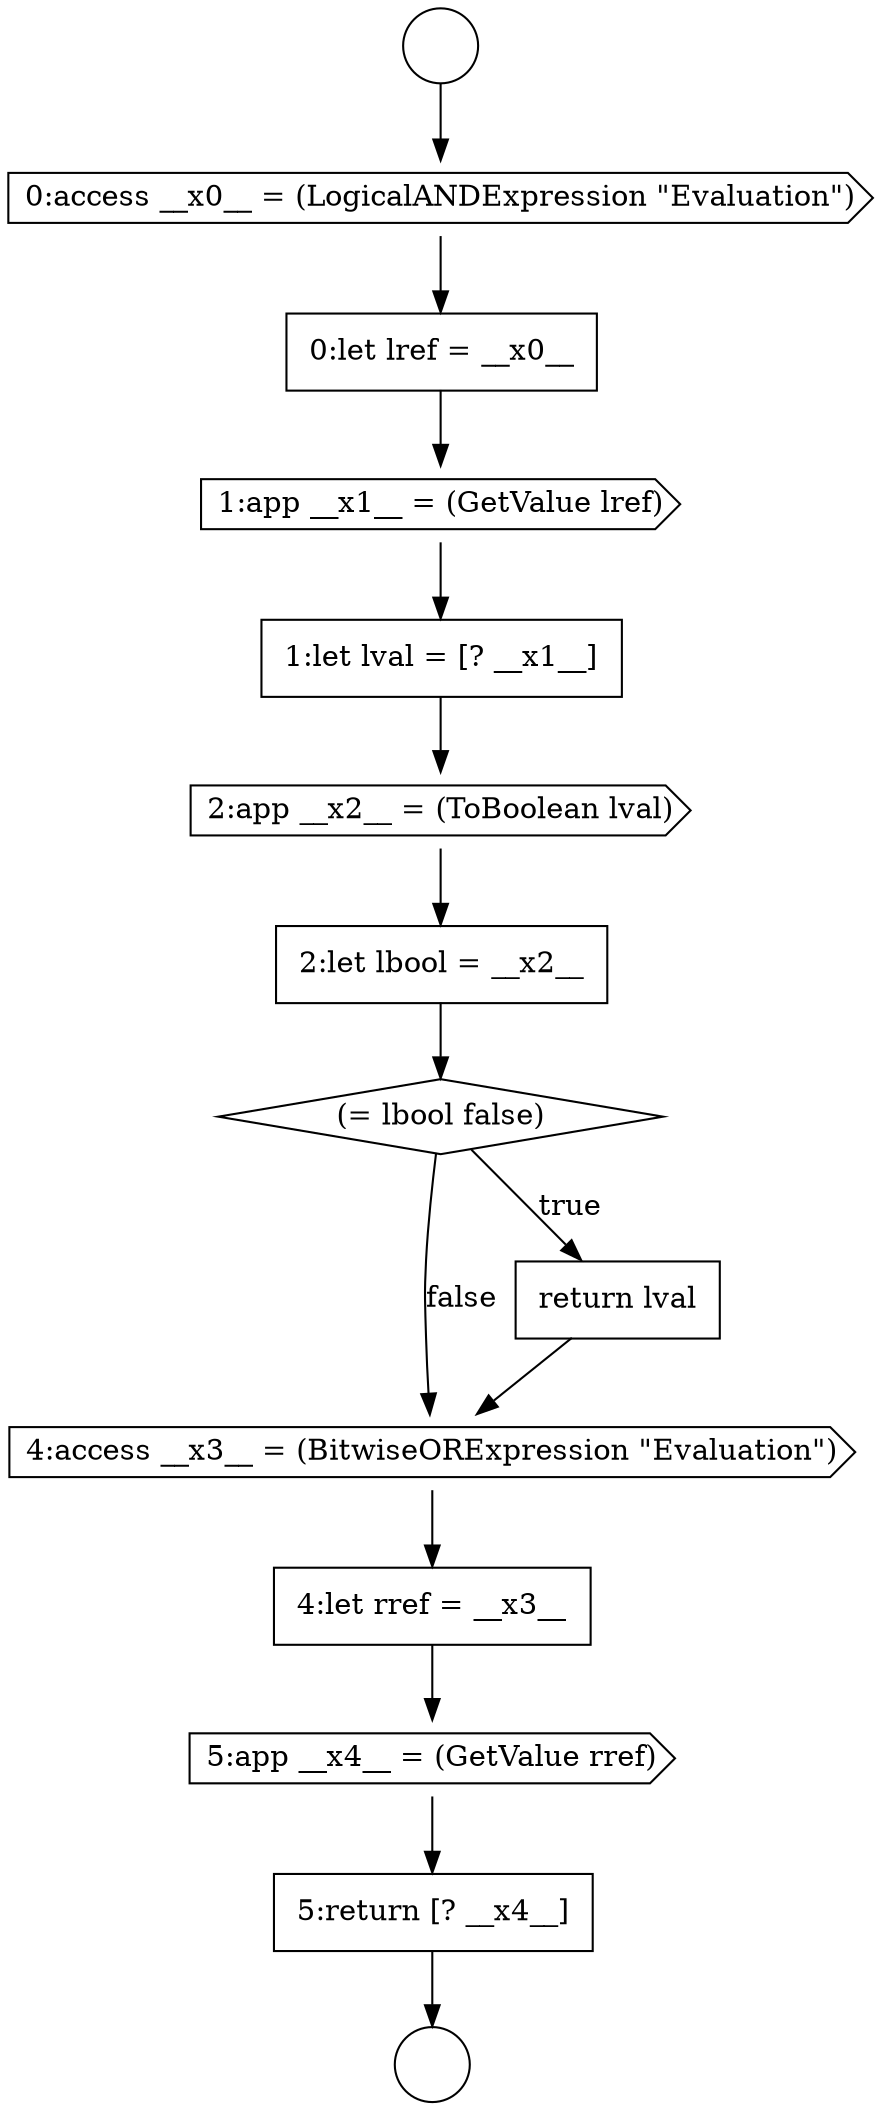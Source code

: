 digraph {
  node4729 [shape=none, margin=0, label=<<font color="black">
    <table border="0" cellborder="1" cellspacing="0" cellpadding="10">
      <tr><td align="left">2:let lbool = __x2__</td></tr>
    </table>
  </font>> color="black" fillcolor="white" style=filled]
  node4728 [shape=cds, label=<<font color="black">2:app __x2__ = (ToBoolean lval)</font>> color="black" fillcolor="white" style=filled]
  node4733 [shape=none, margin=0, label=<<font color="black">
    <table border="0" cellborder="1" cellspacing="0" cellpadding="10">
      <tr><td align="left">4:let rref = __x3__</td></tr>
    </table>
  </font>> color="black" fillcolor="white" style=filled]
  node4724 [shape=cds, label=<<font color="black">0:access __x0__ = (LogicalANDExpression &quot;Evaluation&quot;)</font>> color="black" fillcolor="white" style=filled]
  node4725 [shape=none, margin=0, label=<<font color="black">
    <table border="0" cellborder="1" cellspacing="0" cellpadding="10">
      <tr><td align="left">0:let lref = __x0__</td></tr>
    </table>
  </font>> color="black" fillcolor="white" style=filled]
  node4732 [shape=cds, label=<<font color="black">4:access __x3__ = (BitwiseORExpression &quot;Evaluation&quot;)</font>> color="black" fillcolor="white" style=filled]
  node4731 [shape=none, margin=0, label=<<font color="black">
    <table border="0" cellborder="1" cellspacing="0" cellpadding="10">
      <tr><td align="left">return lval</td></tr>
    </table>
  </font>> color="black" fillcolor="white" style=filled]
  node4726 [shape=cds, label=<<font color="black">1:app __x1__ = (GetValue lref)</font>> color="black" fillcolor="white" style=filled]
  node4735 [shape=none, margin=0, label=<<font color="black">
    <table border="0" cellborder="1" cellspacing="0" cellpadding="10">
      <tr><td align="left">5:return [? __x4__]</td></tr>
    </table>
  </font>> color="black" fillcolor="white" style=filled]
  node4722 [shape=circle label=" " color="black" fillcolor="white" style=filled]
  node4727 [shape=none, margin=0, label=<<font color="black">
    <table border="0" cellborder="1" cellspacing="0" cellpadding="10">
      <tr><td align="left">1:let lval = [? __x1__]</td></tr>
    </table>
  </font>> color="black" fillcolor="white" style=filled]
  node4730 [shape=diamond, label=<<font color="black">(= lbool false)</font>> color="black" fillcolor="white" style=filled]
  node4723 [shape=circle label=" " color="black" fillcolor="white" style=filled]
  node4734 [shape=cds, label=<<font color="black">5:app __x4__ = (GetValue rref)</font>> color="black" fillcolor="white" style=filled]
  node4725 -> node4726 [ color="black"]
  node4729 -> node4730 [ color="black"]
  node4735 -> node4723 [ color="black"]
  node4726 -> node4727 [ color="black"]
  node4724 -> node4725 [ color="black"]
  node4730 -> node4731 [label=<<font color="black">true</font>> color="black"]
  node4730 -> node4732 [label=<<font color="black">false</font>> color="black"]
  node4731 -> node4732 [ color="black"]
  node4722 -> node4724 [ color="black"]
  node4728 -> node4729 [ color="black"]
  node4727 -> node4728 [ color="black"]
  node4733 -> node4734 [ color="black"]
  node4732 -> node4733 [ color="black"]
  node4734 -> node4735 [ color="black"]
}
